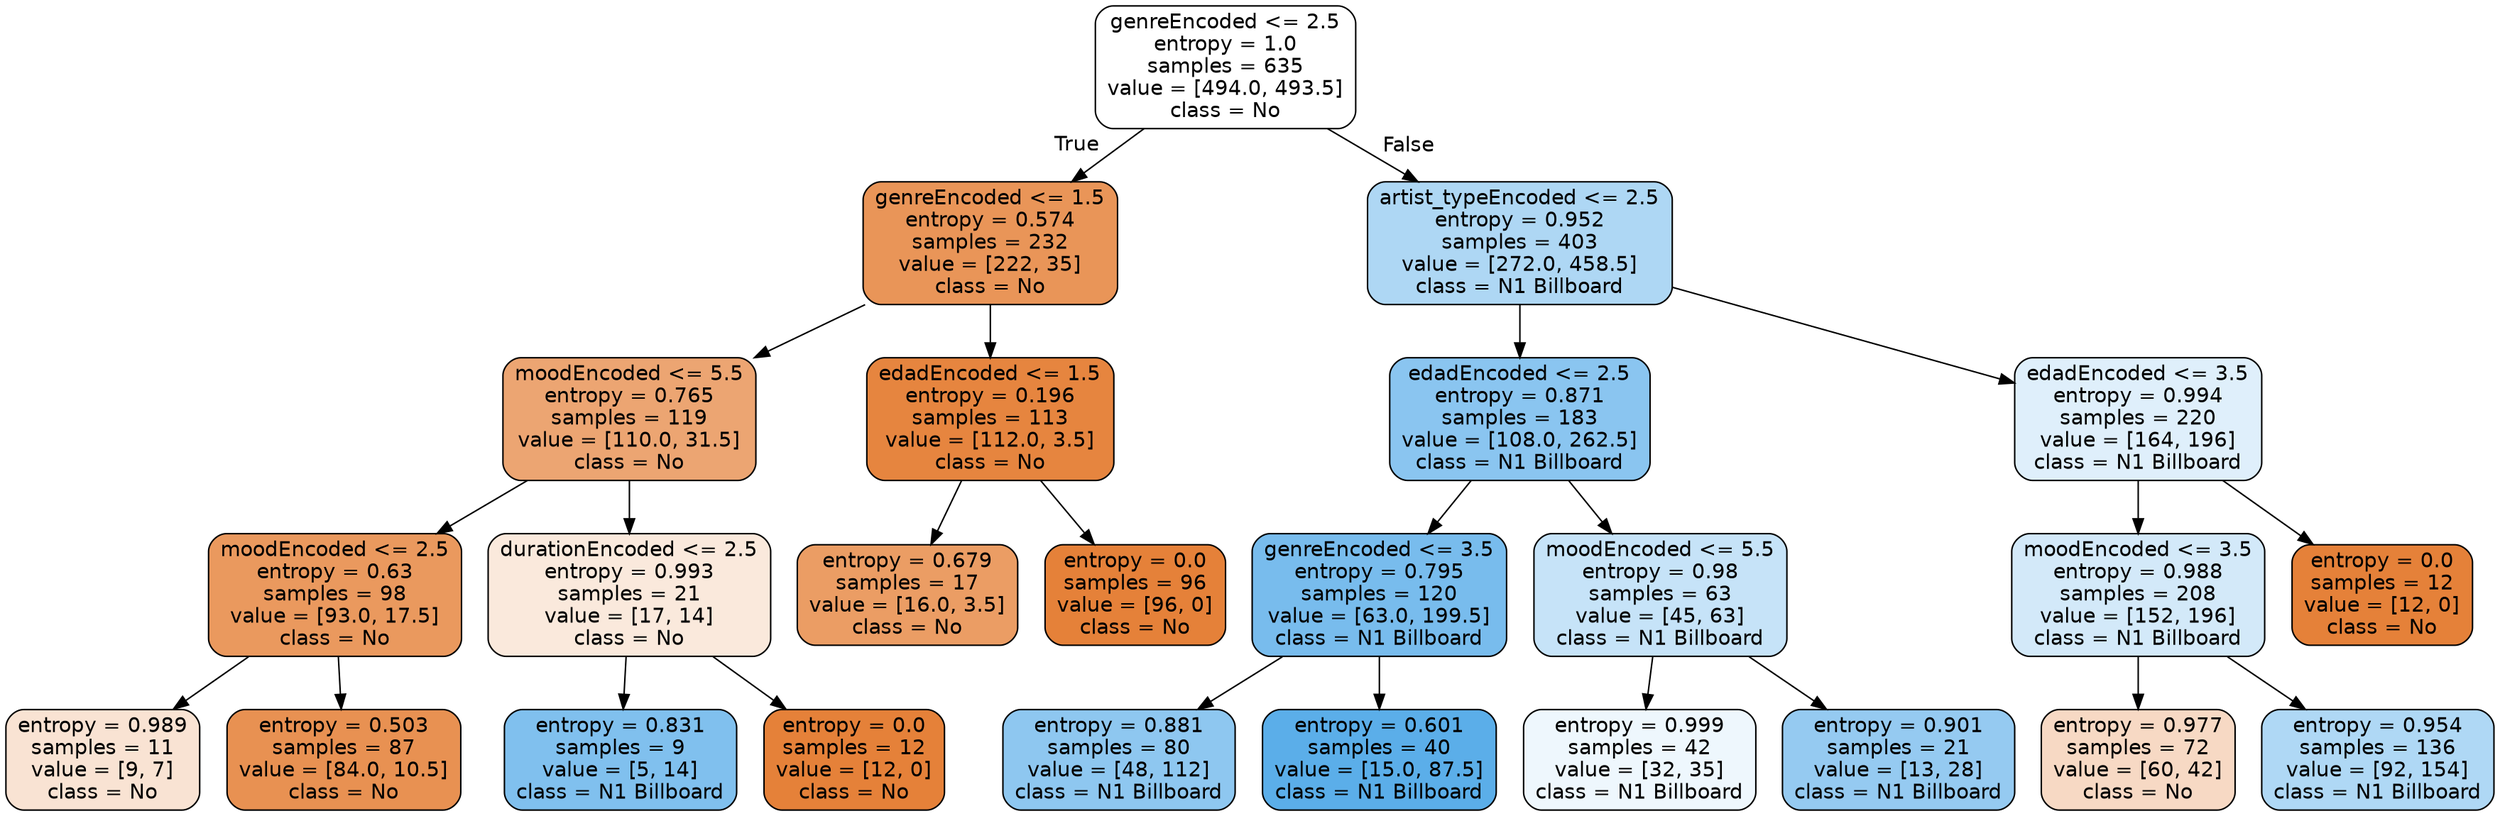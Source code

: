 digraph Tree {
node [shape=box, style="filled, rounded", color="black", fontname="helvetica"] ;
edge [fontname="helvetica"] ;
0 [label="genreEncoded <= 2.5\nentropy = 1.0\nsamples = 635\nvalue = [494.0, 493.5]\nclass = No", fillcolor="#ffffff"] ;
1 [label="genreEncoded <= 1.5\nentropy = 0.574\nsamples = 232\nvalue = [222, 35]\nclass = No", fillcolor="#e99558"] ;
0 -> 1 [labeldistance=2.5, labelangle=45, headlabel="True"] ;
2 [label="moodEncoded <= 5.5\nentropy = 0.765\nsamples = 119\nvalue = [110.0, 31.5]\nclass = No", fillcolor="#eca572"] ;
1 -> 2 ;
3 [label="moodEncoded <= 2.5\nentropy = 0.63\nsamples = 98\nvalue = [93.0, 17.5]\nclass = No", fillcolor="#ea995e"] ;
2 -> 3 ;
4 [label="entropy = 0.989\nsamples = 11\nvalue = [9, 7]\nclass = No", fillcolor="#f9e3d3"] ;
3 -> 4 ;
5 [label="entropy = 0.503\nsamples = 87\nvalue = [84.0, 10.5]\nclass = No", fillcolor="#e89152"] ;
3 -> 5 ;
6 [label="durationEncoded <= 2.5\nentropy = 0.993\nsamples = 21\nvalue = [17, 14]\nclass = No", fillcolor="#fae9dc"] ;
2 -> 6 ;
7 [label="entropy = 0.831\nsamples = 9\nvalue = [5, 14]\nclass = N1 Billboard", fillcolor="#80c0ee"] ;
6 -> 7 ;
8 [label="entropy = 0.0\nsamples = 12\nvalue = [12, 0]\nclass = No", fillcolor="#e58139"] ;
6 -> 8 ;
9 [label="edadEncoded <= 1.5\nentropy = 0.196\nsamples = 113\nvalue = [112.0, 3.5]\nclass = No", fillcolor="#e6853f"] ;
1 -> 9 ;
10 [label="entropy = 0.679\nsamples = 17\nvalue = [16.0, 3.5]\nclass = No", fillcolor="#eb9d64"] ;
9 -> 10 ;
11 [label="entropy = 0.0\nsamples = 96\nvalue = [96, 0]\nclass = No", fillcolor="#e58139"] ;
9 -> 11 ;
12 [label="artist_typeEncoded <= 2.5\nentropy = 0.952\nsamples = 403\nvalue = [272.0, 458.5]\nclass = N1 Billboard", fillcolor="#aed7f4"] ;
0 -> 12 [labeldistance=2.5, labelangle=-45, headlabel="False"] ;
13 [label="edadEncoded <= 2.5\nentropy = 0.871\nsamples = 183\nvalue = [108.0, 262.5]\nclass = N1 Billboard", fillcolor="#8ac5f0"] ;
12 -> 13 ;
14 [label="genreEncoded <= 3.5\nentropy = 0.795\nsamples = 120\nvalue = [63.0, 199.5]\nclass = N1 Billboard", fillcolor="#78bced"] ;
13 -> 14 ;
15 [label="entropy = 0.881\nsamples = 80\nvalue = [48, 112]\nclass = N1 Billboard", fillcolor="#8ec7f0"] ;
14 -> 15 ;
16 [label="entropy = 0.601\nsamples = 40\nvalue = [15.0, 87.5]\nclass = N1 Billboard", fillcolor="#5baee9"] ;
14 -> 16 ;
17 [label="moodEncoded <= 5.5\nentropy = 0.98\nsamples = 63\nvalue = [45, 63]\nclass = N1 Billboard", fillcolor="#c6e3f8"] ;
13 -> 17 ;
18 [label="entropy = 0.999\nsamples = 42\nvalue = [32, 35]\nclass = N1 Billboard", fillcolor="#eef7fd"] ;
17 -> 18 ;
19 [label="entropy = 0.901\nsamples = 21\nvalue = [13, 28]\nclass = N1 Billboard", fillcolor="#95caf1"] ;
17 -> 19 ;
20 [label="edadEncoded <= 3.5\nentropy = 0.994\nsamples = 220\nvalue = [164, 196]\nclass = N1 Billboard", fillcolor="#dfeffb"] ;
12 -> 20 ;
21 [label="moodEncoded <= 3.5\nentropy = 0.988\nsamples = 208\nvalue = [152, 196]\nclass = N1 Billboard", fillcolor="#d3e9f9"] ;
20 -> 21 ;
22 [label="entropy = 0.977\nsamples = 72\nvalue = [60, 42]\nclass = No", fillcolor="#f7d9c4"] ;
21 -> 22 ;
23 [label="entropy = 0.954\nsamples = 136\nvalue = [92, 154]\nclass = N1 Billboard", fillcolor="#afd8f5"] ;
21 -> 23 ;
24 [label="entropy = 0.0\nsamples = 12\nvalue = [12, 0]\nclass = No", fillcolor="#e58139"] ;
20 -> 24 ;
}